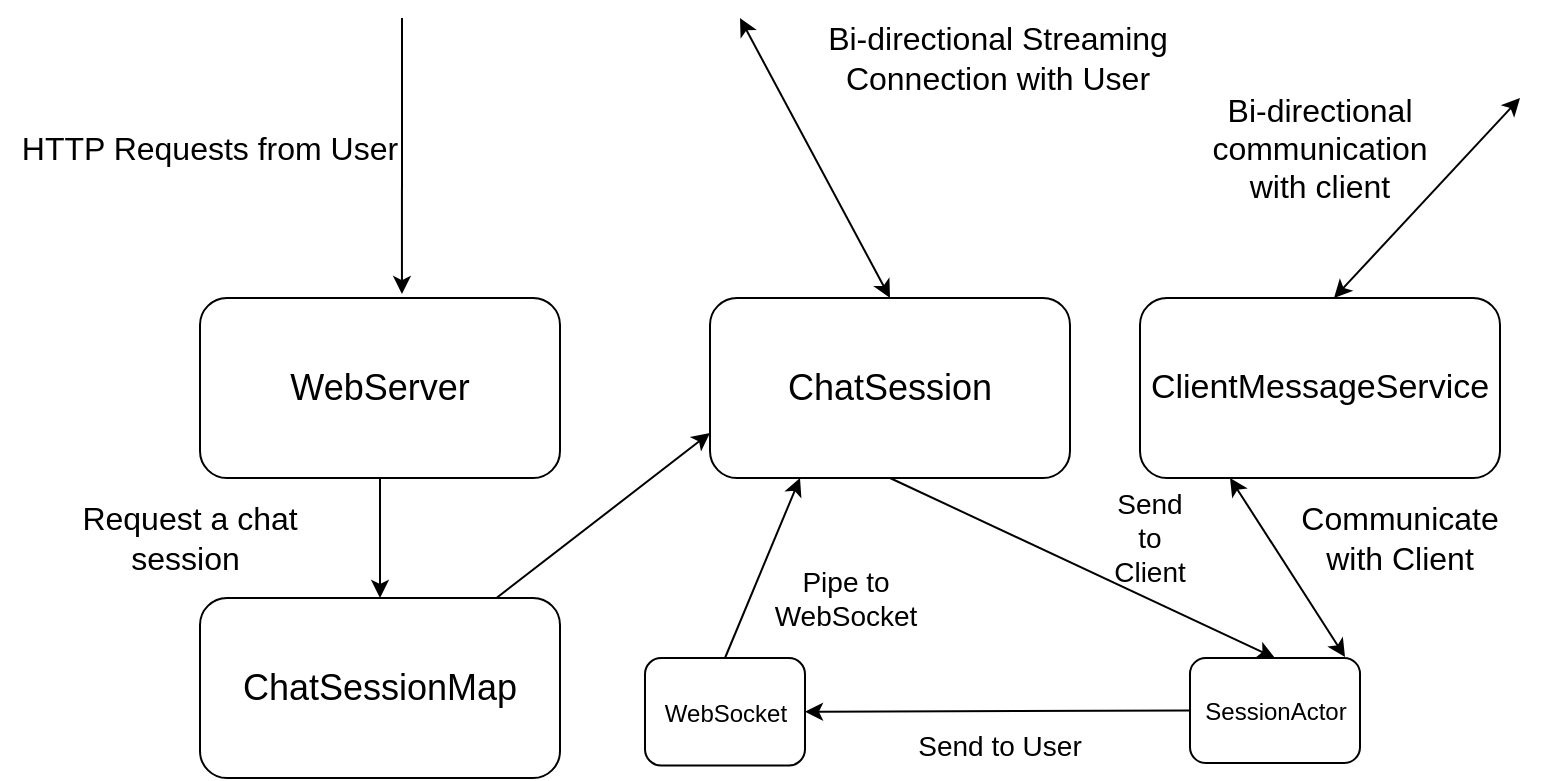 <mxfile version="12.9.9" type="github">
  <diagram id="csTOCEgl-jNw6qbCX_i5" name="Page-1">
    <mxGraphModel dx="1186" dy="775" grid="1" gridSize="10" guides="1" tooltips="1" connect="1" arrows="1" fold="1" page="1" pageScale="1" pageWidth="850" pageHeight="1100" math="0" shadow="0">
      <root>
        <mxCell id="0" />
        <mxCell id="1" parent="0" />
        <mxCell id="Jr2oT4RYMoQit_az-8HP-3" value="" style="rounded=1;whiteSpace=wrap;html=1;" parent="1" vertex="1">
          <mxGeometry x="392.5" y="360" width="80" height="53.75" as="geometry" />
        </mxCell>
        <mxCell id="Jr2oT4RYMoQit_az-8HP-4" value="" style="rounded=1;whiteSpace=wrap;html=1;" parent="1" vertex="1">
          <mxGeometry x="170" y="180" width="180" height="90" as="geometry" />
        </mxCell>
        <mxCell id="Jr2oT4RYMoQit_az-8HP-5" value="" style="rounded=1;whiteSpace=wrap;html=1;" parent="1" vertex="1">
          <mxGeometry x="665" y="360" width="85" height="52.5" as="geometry" />
        </mxCell>
        <mxCell id="Jr2oT4RYMoQit_az-8HP-6" value="" style="rounded=1;whiteSpace=wrap;html=1;" parent="1" vertex="1">
          <mxGeometry x="170" y="330" width="180" height="90" as="geometry" />
        </mxCell>
        <mxCell id="Jr2oT4RYMoQit_az-8HP-7" value="" style="rounded=1;whiteSpace=wrap;html=1;" parent="1" vertex="1">
          <mxGeometry x="640" y="180" width="180" height="90" as="geometry" />
        </mxCell>
        <mxCell id="Jr2oT4RYMoQit_az-8HP-8" value="" style="rounded=1;whiteSpace=wrap;html=1;" parent="1" vertex="1">
          <mxGeometry x="425" y="180" width="180" height="90" as="geometry" />
        </mxCell>
        <mxCell id="Jr2oT4RYMoQit_az-8HP-9" value="&lt;font style=&quot;font-size: 18px&quot;&gt;WebServer&lt;/font&gt;" style="text;html=1;strokeColor=none;fillColor=none;align=center;verticalAlign=middle;whiteSpace=wrap;rounded=0;" parent="1" vertex="1">
          <mxGeometry x="215" y="202.5" width="90" height="45" as="geometry" />
        </mxCell>
        <mxCell id="Jr2oT4RYMoQit_az-8HP-11" value="" style="endArrow=classic;html=1;entryX=0.561;entryY=-0.022;entryDx=0;entryDy=0;entryPerimeter=0;" parent="1" target="Jr2oT4RYMoQit_az-8HP-4" edge="1">
          <mxGeometry width="50" height="50" relative="1" as="geometry">
            <mxPoint x="271" y="40" as="sourcePoint" />
            <mxPoint x="370" y="80" as="targetPoint" />
            <Array as="points" />
          </mxGeometry>
        </mxCell>
        <mxCell id="Jr2oT4RYMoQit_az-8HP-12" value="&lt;font style=&quot;font-size: 16px&quot;&gt;HTTP Requests from User&lt;/font&gt;" style="text;html=1;strokeColor=none;fillColor=none;align=center;verticalAlign=middle;whiteSpace=wrap;rounded=0;" parent="1" vertex="1">
          <mxGeometry x="70" y="80" width="210" height="50" as="geometry" />
        </mxCell>
        <mxCell id="Jr2oT4RYMoQit_az-8HP-13" value="&lt;font style=&quot;font-size: 18px&quot;&gt;ChatSessionMap&lt;/font&gt;" style="text;html=1;strokeColor=none;fillColor=none;align=center;verticalAlign=middle;whiteSpace=wrap;rounded=0;" parent="1" vertex="1">
          <mxGeometry x="215" y="352.5" width="90" height="45" as="geometry" />
        </mxCell>
        <mxCell id="Jr2oT4RYMoQit_az-8HP-14" value="" style="endArrow=classic;html=1;exitX=0.5;exitY=1;exitDx=0;exitDy=0;entryX=0.5;entryY=0;entryDx=0;entryDy=0;" parent="1" source="Jr2oT4RYMoQit_az-8HP-4" target="Jr2oT4RYMoQit_az-8HP-6" edge="1">
          <mxGeometry width="50" height="50" relative="1" as="geometry">
            <mxPoint x="420" y="280" as="sourcePoint" />
            <mxPoint x="470" y="230" as="targetPoint" />
          </mxGeometry>
        </mxCell>
        <mxCell id="Jr2oT4RYMoQit_az-8HP-15" value="&lt;font style=&quot;font-size: 16px&quot;&gt;Request a chat session&amp;nbsp;&lt;/font&gt;" style="text;html=1;strokeColor=none;fillColor=none;align=center;verticalAlign=middle;whiteSpace=wrap;rounded=0;" parent="1" vertex="1">
          <mxGeometry x="80" y="290" width="170" height="20" as="geometry" />
        </mxCell>
        <mxCell id="Jr2oT4RYMoQit_az-8HP-17" value="" style="endArrow=classic;html=1;entryX=0;entryY=0.75;entryDx=0;entryDy=0;" parent="1" source="Jr2oT4RYMoQit_az-8HP-6" target="Jr2oT4RYMoQit_az-8HP-8" edge="1">
          <mxGeometry width="50" height="50" relative="1" as="geometry">
            <mxPoint x="420" y="250" as="sourcePoint" />
            <mxPoint x="470" y="200" as="targetPoint" />
          </mxGeometry>
        </mxCell>
        <mxCell id="Jr2oT4RYMoQit_az-8HP-18" value="" style="endArrow=classic;startArrow=classic;html=1;exitX=0.5;exitY=0;exitDx=0;exitDy=0;" parent="1" source="Jr2oT4RYMoQit_az-8HP-8" edge="1">
          <mxGeometry width="50" height="50" relative="1" as="geometry">
            <mxPoint x="420" y="250" as="sourcePoint" />
            <mxPoint x="440" y="40" as="targetPoint" />
          </mxGeometry>
        </mxCell>
        <mxCell id="Jr2oT4RYMoQit_az-8HP-19" value="&lt;font style=&quot;font-size: 18px&quot;&gt;ChatSession&lt;/font&gt;" style="text;html=1;strokeColor=none;fillColor=none;align=center;verticalAlign=middle;whiteSpace=wrap;rounded=0;" parent="1" vertex="1">
          <mxGeometry x="495" y="215" width="40" height="20" as="geometry" />
        </mxCell>
        <mxCell id="Jr2oT4RYMoQit_az-8HP-20" value="&lt;font style=&quot;font-size: 16px&quot;&gt;Bi-directional Streaming Connection with User&lt;/font&gt;" style="text;html=1;strokeColor=none;fillColor=none;align=center;verticalAlign=middle;whiteSpace=wrap;rounded=0;" parent="1" vertex="1">
          <mxGeometry x="450" y="50" width="237.5" height="20" as="geometry" />
        </mxCell>
        <mxCell id="Jr2oT4RYMoQit_az-8HP-21" value="" style="endArrow=classic;startArrow=classic;html=1;exitX=0.539;exitY=0;exitDx=0;exitDy=0;exitPerimeter=0;" parent="1" source="Jr2oT4RYMoQit_az-8HP-7" edge="1">
          <mxGeometry width="50" height="50" relative="1" as="geometry">
            <mxPoint x="420" y="180" as="sourcePoint" />
            <mxPoint x="830" y="80" as="targetPoint" />
            <Array as="points" />
          </mxGeometry>
        </mxCell>
        <mxCell id="Jr2oT4RYMoQit_az-8HP-22" value="" style="endArrow=classic;html=1;exitX=0.5;exitY=1;exitDx=0;exitDy=0;entryX=0.5;entryY=0;entryDx=0;entryDy=0;" parent="1" source="Jr2oT4RYMoQit_az-8HP-8" target="Jr2oT4RYMoQit_az-8HP-5" edge="1">
          <mxGeometry width="50" height="50" relative="1" as="geometry">
            <mxPoint x="430" y="180" as="sourcePoint" />
            <mxPoint x="480" y="130" as="targetPoint" />
          </mxGeometry>
        </mxCell>
        <mxCell id="Jr2oT4RYMoQit_az-8HP-23" value="&lt;font style=&quot;font-size: 17px&quot;&gt;ClientMessageService&lt;/font&gt;" style="text;html=1;strokeColor=none;fillColor=none;align=center;verticalAlign=middle;whiteSpace=wrap;rounded=0;" parent="1" vertex="1">
          <mxGeometry x="710" y="215" width="40" height="20" as="geometry" />
        </mxCell>
        <mxCell id="Jr2oT4RYMoQit_az-8HP-24" value="" style="endArrow=classic;html=1;exitX=0;exitY=0.5;exitDx=0;exitDy=0;entryX=1;entryY=0.5;entryDx=0;entryDy=0;" parent="1" source="Jr2oT4RYMoQit_az-8HP-5" target="Jr2oT4RYMoQit_az-8HP-3" edge="1">
          <mxGeometry width="50" height="50" relative="1" as="geometry">
            <mxPoint x="440" y="130" as="sourcePoint" />
            <mxPoint x="450" y="350" as="targetPoint" />
          </mxGeometry>
        </mxCell>
        <mxCell id="Jr2oT4RYMoQit_az-8HP-25" value="" style="endArrow=classic;startArrow=classic;html=1;entryX=0.25;entryY=1;entryDx=0;entryDy=0;exitX=0.912;exitY=-0.01;exitDx=0;exitDy=0;exitPerimeter=0;" parent="1" source="Jr2oT4RYMoQit_az-8HP-5" target="Jr2oT4RYMoQit_az-8HP-7" edge="1">
          <mxGeometry width="50" height="50" relative="1" as="geometry">
            <mxPoint x="560" y="340" as="sourcePoint" />
            <mxPoint x="480" y="70" as="targetPoint" />
          </mxGeometry>
        </mxCell>
        <mxCell id="Jr2oT4RYMoQit_az-8HP-26" value="" style="endArrow=classic;html=1;exitX=0.5;exitY=0;exitDx=0;exitDy=0;entryX=0.25;entryY=1;entryDx=0;entryDy=0;" parent="1" source="Jr2oT4RYMoQit_az-8HP-3" target="Jr2oT4RYMoQit_az-8HP-8" edge="1">
          <mxGeometry width="50" height="50" relative="1" as="geometry">
            <mxPoint x="430" y="120" as="sourcePoint" />
            <mxPoint x="480" y="70" as="targetPoint" />
          </mxGeometry>
        </mxCell>
        <mxCell id="Jr2oT4RYMoQit_az-8HP-27" value="&lt;font style=&quot;font-size: 16px&quot;&gt;Communicate with Client&lt;/font&gt;" style="text;html=1;strokeColor=none;fillColor=none;align=center;verticalAlign=middle;whiteSpace=wrap;rounded=0;" parent="1" vertex="1">
          <mxGeometry x="720" y="290" width="100" height="20" as="geometry" />
        </mxCell>
        <mxCell id="Jr2oT4RYMoQit_az-8HP-28" value="WebSocket" style="text;html=1;strokeColor=none;fillColor=none;align=center;verticalAlign=middle;whiteSpace=wrap;rounded=0;" parent="1" vertex="1">
          <mxGeometry x="412.5" y="377.5" width="40" height="20" as="geometry" />
        </mxCell>
        <mxCell id="Jr2oT4RYMoQit_az-8HP-29" value="SessionActor" style="text;html=1;strokeColor=none;fillColor=none;align=center;verticalAlign=middle;whiteSpace=wrap;rounded=0;" parent="1" vertex="1">
          <mxGeometry x="687.5" y="376.88" width="40" height="20" as="geometry" />
        </mxCell>
        <mxCell id="Jr2oT4RYMoQit_az-8HP-30" value="&lt;font style=&quot;font-size: 16px&quot;&gt;Bi-directional communication with client&lt;/font&gt;" style="text;html=1;strokeColor=none;fillColor=none;align=center;verticalAlign=middle;whiteSpace=wrap;rounded=0;" parent="1" vertex="1">
          <mxGeometry x="710" y="95" width="40" height="20" as="geometry" />
        </mxCell>
        <mxCell id="gdjMd_qKYd3etulyJ6Pw-1" value="&lt;font style=&quot;font-size: 14px&quot;&gt;Send to Client&lt;/font&gt;" style="text;html=1;strokeColor=none;fillColor=none;align=center;verticalAlign=middle;whiteSpace=wrap;rounded=0;" vertex="1" parent="1">
          <mxGeometry x="625" y="290" width="40" height="20" as="geometry" />
        </mxCell>
        <mxCell id="gdjMd_qKYd3etulyJ6Pw-2" value="&lt;font style=&quot;font-size: 14px&quot;&gt;Send to User&lt;/font&gt;" style="text;html=1;strokeColor=none;fillColor=none;align=center;verticalAlign=middle;whiteSpace=wrap;rounded=0;" vertex="1" parent="1">
          <mxGeometry x="500" y="393.75" width="140" height="20" as="geometry" />
        </mxCell>
        <mxCell id="gdjMd_qKYd3etulyJ6Pw-3" value="&lt;font style=&quot;font-size: 14px&quot;&gt;Pipe to WebSocket&lt;/font&gt;" style="text;html=1;strokeColor=none;fillColor=none;align=center;verticalAlign=middle;whiteSpace=wrap;rounded=0;" vertex="1" parent="1">
          <mxGeometry x="472.5" y="320" width="40" height="20" as="geometry" />
        </mxCell>
      </root>
    </mxGraphModel>
  </diagram>
</mxfile>
